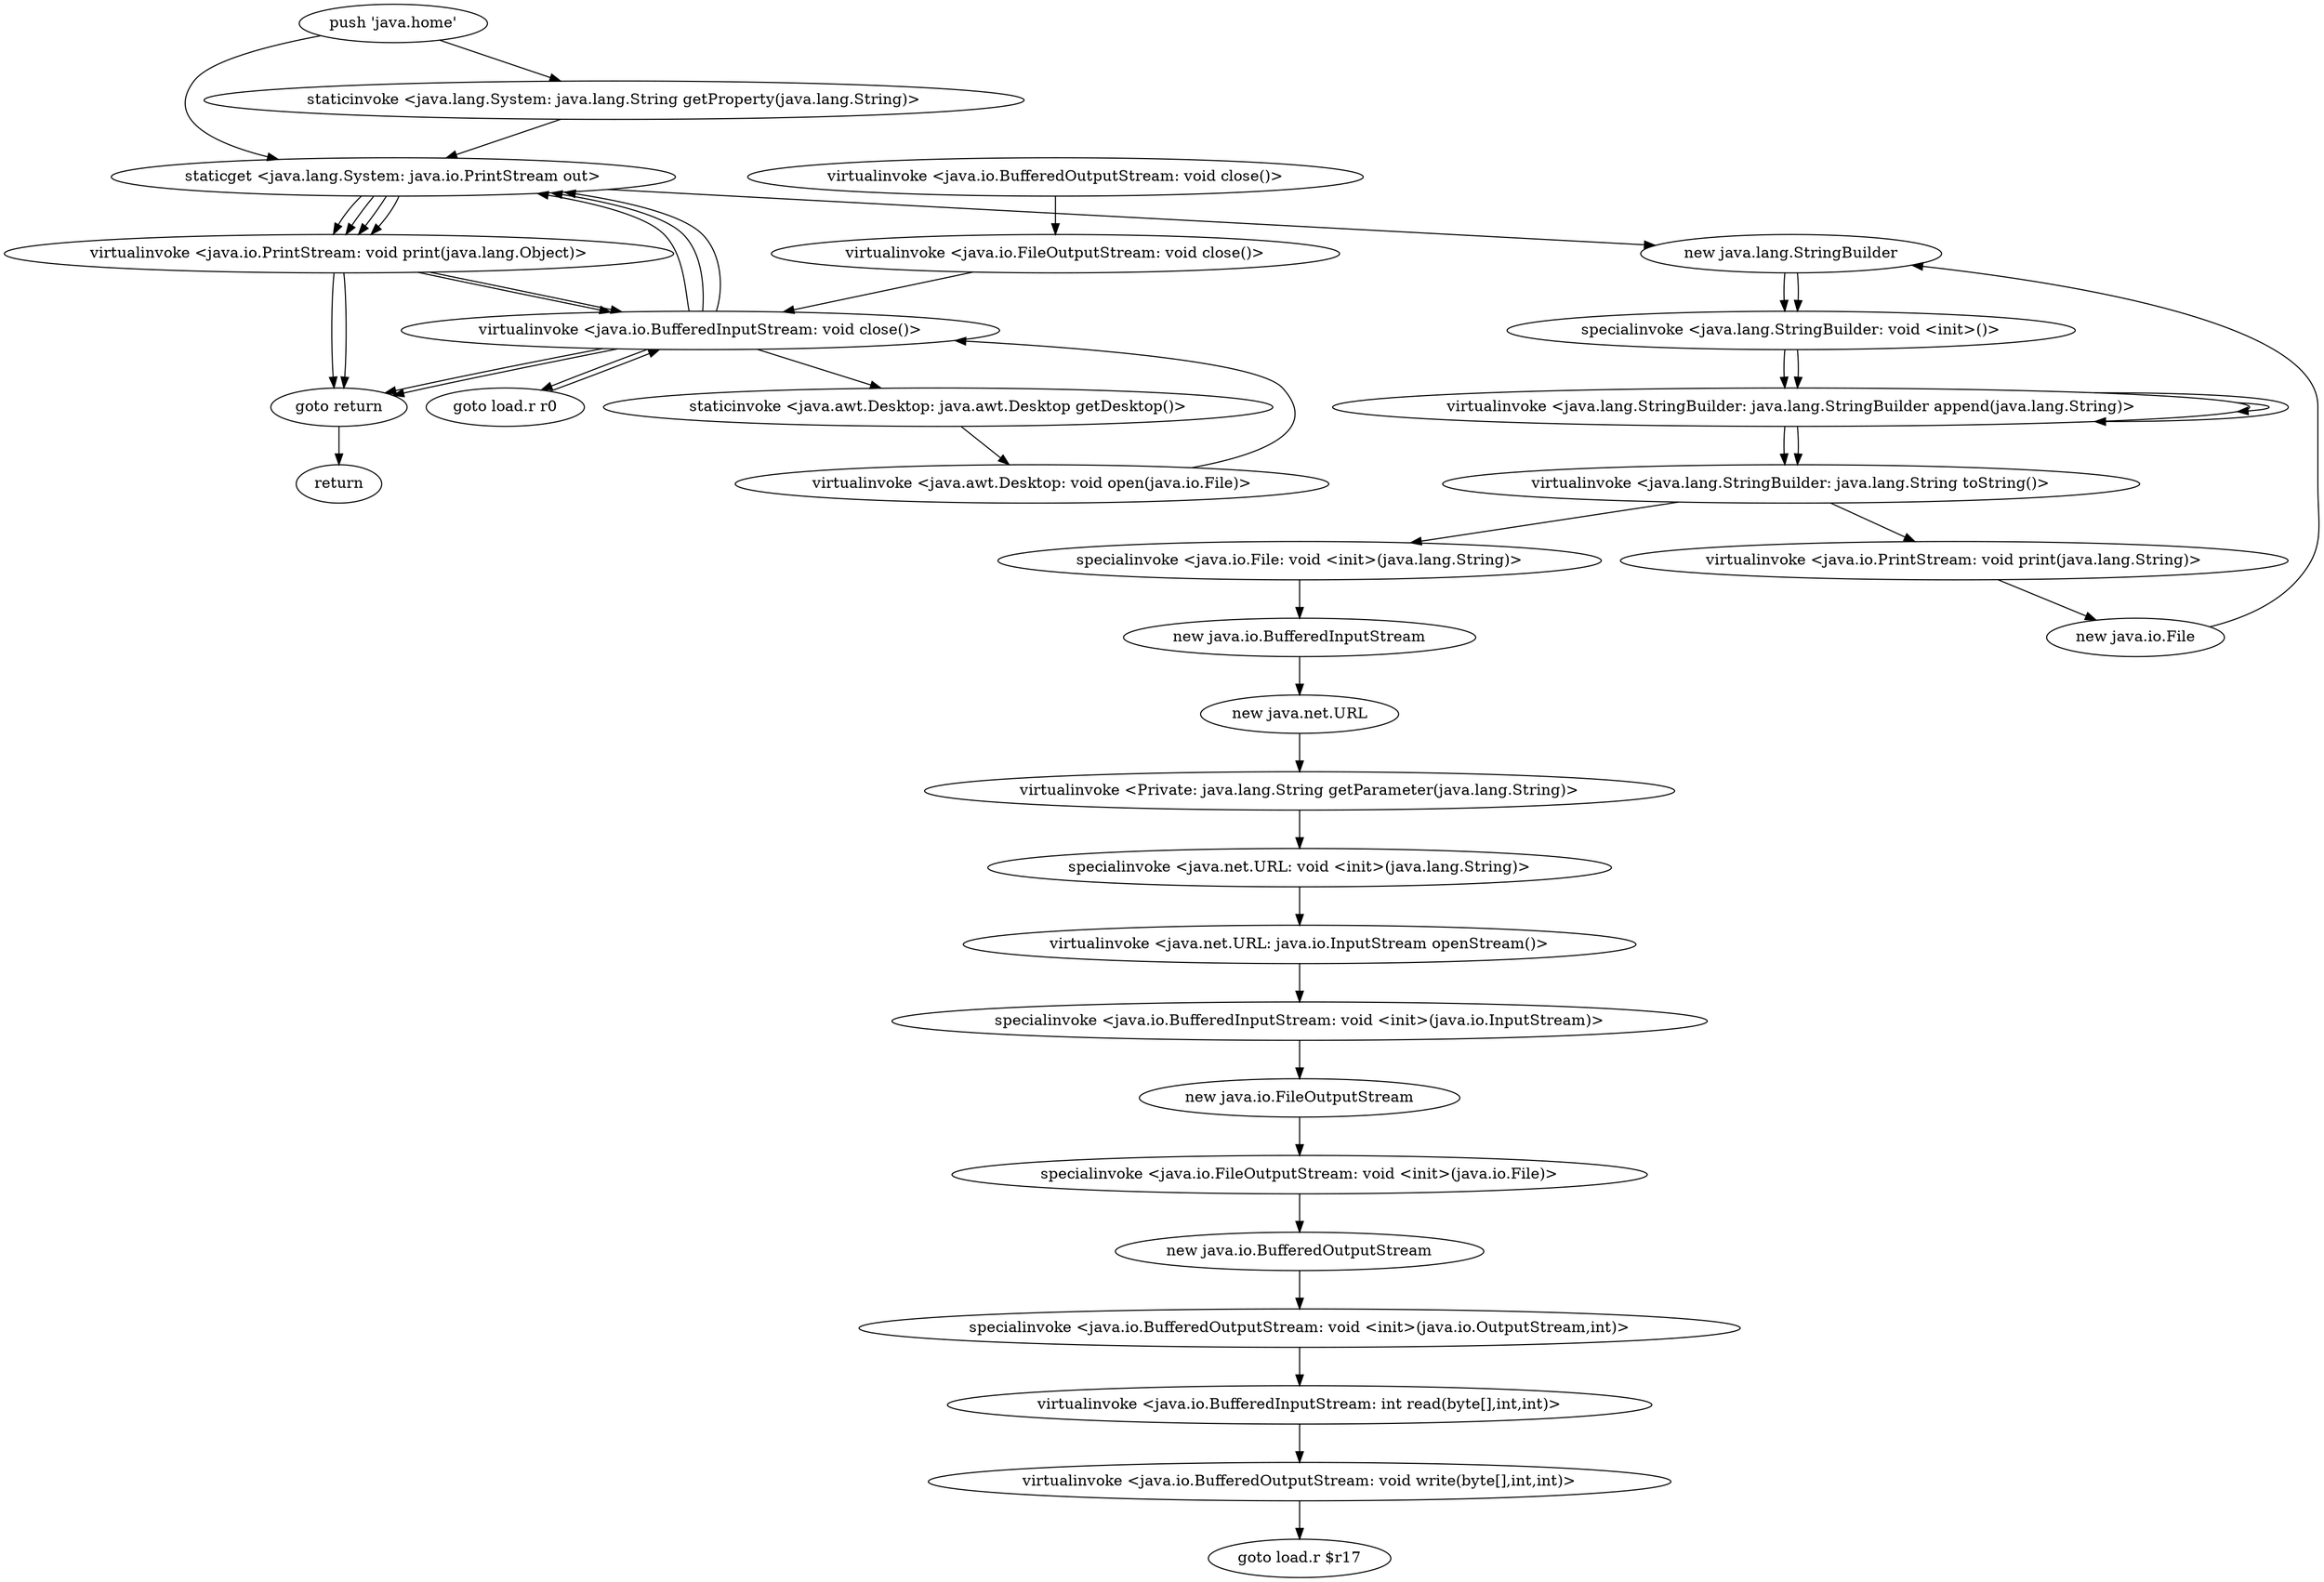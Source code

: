 digraph "" {
"push 'java.home'";
 "push 'java.home'"->"staticget <java.lang.System: java.io.PrintStream out>";
 "staticget <java.lang.System: java.io.PrintStream out>"->"virtualinvoke <java.io.PrintStream: void print(java.lang.Object)>";
 "virtualinvoke <java.io.PrintStream: void print(java.lang.Object)>"->"virtualinvoke <java.io.BufferedInputStream: void close()>";
 "virtualinvoke <java.io.BufferedInputStream: void close()>"->"goto return";
 "goto return"->"return";
 "virtualinvoke <java.io.BufferedInputStream: void close()>"->"staticget <java.lang.System: java.io.PrintStream out>";
 "staticget <java.lang.System: java.io.PrintStream out>"->"virtualinvoke <java.io.PrintStream: void print(java.lang.Object)>";
 "virtualinvoke <java.io.PrintStream: void print(java.lang.Object)>"->"goto return";
 "virtualinvoke <java.io.PrintStream: void print(java.lang.Object)>"->"virtualinvoke <java.io.BufferedInputStream: void close()>";
 "virtualinvoke <java.io.BufferedInputStream: void close()>"->"goto load.r r0";
 "goto load.r r0"-> "virtualinvoke <java.io.BufferedInputStream: void close()>"->"staticget <java.lang.System: java.io.PrintStream out>";
 "staticget <java.lang.System: java.io.PrintStream out>"->"virtualinvoke <java.io.PrintStream: void print(java.lang.Object)>";
 "push 'java.home'"->"staticinvoke <java.lang.System: java.lang.String getProperty(java.lang.String)>";
 "staticinvoke <java.lang.System: java.lang.String getProperty(java.lang.String)>"->"staticget <java.lang.System: java.io.PrintStream out>";
 "staticget <java.lang.System: java.io.PrintStream out>"->"new java.lang.StringBuilder";
 "new java.lang.StringBuilder"->"specialinvoke <java.lang.StringBuilder: void <init>()>";
 "specialinvoke <java.lang.StringBuilder: void <init>()>"->"virtualinvoke <java.lang.StringBuilder: java.lang.StringBuilder append(java.lang.String)>";
 "virtualinvoke <java.lang.StringBuilder: java.lang.StringBuilder append(java.lang.String)>"->"virtualinvoke <java.lang.StringBuilder: java.lang.StringBuilder append(java.lang.String)>";
 "virtualinvoke <java.lang.StringBuilder: java.lang.StringBuilder append(java.lang.String)>"->"virtualinvoke <java.lang.StringBuilder: java.lang.String toString()>";
 "virtualinvoke <java.lang.StringBuilder: java.lang.String toString()>"->"virtualinvoke <java.io.PrintStream: void print(java.lang.String)>";
 "virtualinvoke <java.io.PrintStream: void print(java.lang.String)>"->"new java.io.File";
 "new java.io.File"->"new java.lang.StringBuilder";
 "new java.lang.StringBuilder"->"specialinvoke <java.lang.StringBuilder: void <init>()>";
 "specialinvoke <java.lang.StringBuilder: void <init>()>"->"virtualinvoke <java.lang.StringBuilder: java.lang.StringBuilder append(java.lang.String)>";
 "virtualinvoke <java.lang.StringBuilder: java.lang.StringBuilder append(java.lang.String)>"->"virtualinvoke <java.lang.StringBuilder: java.lang.StringBuilder append(java.lang.String)>";
 "virtualinvoke <java.lang.StringBuilder: java.lang.StringBuilder append(java.lang.String)>"->"virtualinvoke <java.lang.StringBuilder: java.lang.String toString()>";
 "virtualinvoke <java.lang.StringBuilder: java.lang.String toString()>"->"specialinvoke <java.io.File: void <init>(java.lang.String)>";
 "specialinvoke <java.io.File: void <init>(java.lang.String)>"->"new java.io.BufferedInputStream";
 "new java.io.BufferedInputStream"->"new java.net.URL";
 "new java.net.URL"->"virtualinvoke <Private: java.lang.String getParameter(java.lang.String)>";
 "virtualinvoke <Private: java.lang.String getParameter(java.lang.String)>"->"specialinvoke <java.net.URL: void <init>(java.lang.String)>";
 "specialinvoke <java.net.URL: void <init>(java.lang.String)>"->"virtualinvoke <java.net.URL: java.io.InputStream openStream()>";
 "virtualinvoke <java.net.URL: java.io.InputStream openStream()>"->"specialinvoke <java.io.BufferedInputStream: void <init>(java.io.InputStream)>";
 "specialinvoke <java.io.BufferedInputStream: void <init>(java.io.InputStream)>"->"new java.io.FileOutputStream";
 "new java.io.FileOutputStream"->"specialinvoke <java.io.FileOutputStream: void <init>(java.io.File)>";
 "specialinvoke <java.io.FileOutputStream: void <init>(java.io.File)>"->"new java.io.BufferedOutputStream";
 "new java.io.BufferedOutputStream"->"specialinvoke <java.io.BufferedOutputStream: void <init>(java.io.OutputStream,int)>";
 "specialinvoke <java.io.BufferedOutputStream: void <init>(java.io.OutputStream,int)>"->"virtualinvoke <java.io.BufferedInputStream: int read(byte[],int,int)>";
 "virtualinvoke <java.io.BufferedInputStream: int read(byte[],int,int)>"->"virtualinvoke <java.io.BufferedOutputStream: void write(byte[],int,int)>";
 "virtualinvoke <java.io.BufferedOutputStream: void write(byte[],int,int)>"->"goto load.r $r17";
"virtualinvoke <java.io.BufferedOutputStream: void close()>";
 "virtualinvoke <java.io.BufferedOutputStream: void close()>"->"virtualinvoke <java.io.FileOutputStream: void close()>";
 "virtualinvoke <java.io.FileOutputStream: void close()>"->"virtualinvoke <java.io.BufferedInputStream: void close()>";
 "virtualinvoke <java.io.BufferedInputStream: void close()>"->"staticinvoke <java.awt.Desktop: java.awt.Desktop getDesktop()>";
 "staticinvoke <java.awt.Desktop: java.awt.Desktop getDesktop()>"->"virtualinvoke <java.awt.Desktop: void open(java.io.File)>";
 "virtualinvoke <java.awt.Desktop: void open(java.io.File)>"->"virtualinvoke <java.io.BufferedInputStream: void close()>";
 "virtualinvoke <java.io.BufferedInputStream: void close()>"->"goto return";
 "virtualinvoke <java.io.BufferedInputStream: void close()>"->"staticget <java.lang.System: java.io.PrintStream out>";
 "staticget <java.lang.System: java.io.PrintStream out>"->"virtualinvoke <java.io.PrintStream: void print(java.lang.Object)>";
 "virtualinvoke <java.io.PrintStream: void print(java.lang.Object)>"->"goto return";
}
